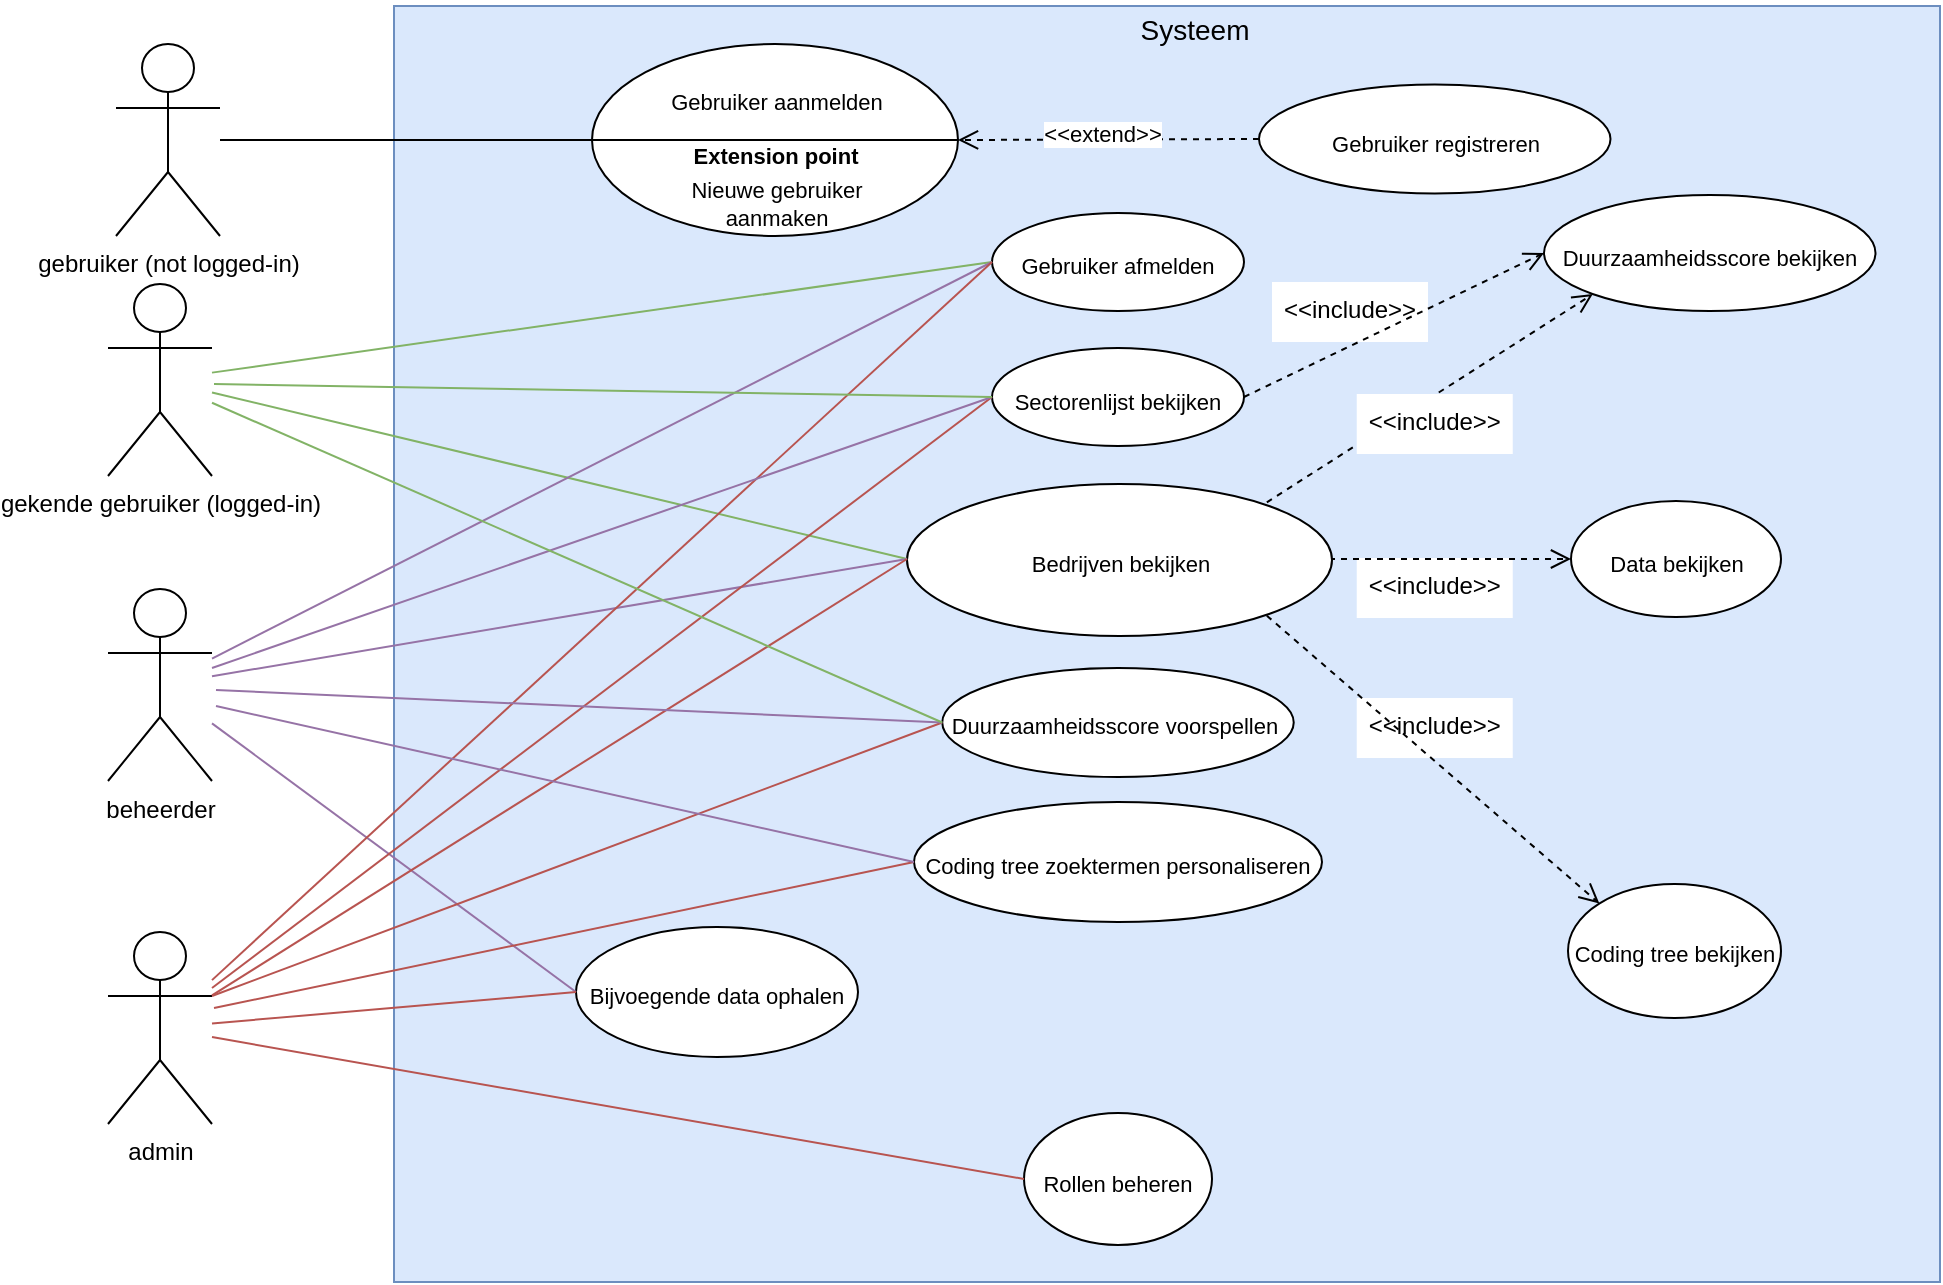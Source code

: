 <mxfile version="20.6.2" type="device"><diagram id="Z6uy-m-WRYAHLTuQcKYB" name="Page-1"><mxGraphModel dx="1194" dy="700" grid="0" gridSize="10" guides="1" tooltips="1" connect="1" arrows="1" fold="1" page="0" pageScale="1" pageWidth="850" pageHeight="1100" math="0" shadow="0"><root><mxCell id="0"/><mxCell id="1" parent="0"/><mxCell id="2tnU9UmgPzpgKUI3hO5P-17" style="rounded=0;orthogonalLoop=1;jettySize=auto;html=1;fontSize=11;strokeColor=none;endArrow=none;endFill=0;" parent="1" source="2tnU9UmgPzpgKUI3hO5P-2" edge="1"><mxGeometry relative="1" as="geometry"><mxPoint x="463" y="247" as="targetPoint"/></mxGeometry></mxCell><mxCell id="2tnU9UmgPzpgKUI3hO5P-2" value="gebruiker (not logged-in)" style="shape=umlActor;verticalLabelPosition=bottom;verticalAlign=top;html=1;outlineConnect=0;" parent="1" vertex="1"><mxGeometry x="234" y="199" width="52" height="96" as="geometry"/></mxCell><mxCell id="2tnU9UmgPzpgKUI3hO5P-4" value="" style="group;fillColor=default;recursiveResize=0;fontColor=#ffffff;strokeColor=#001DBC;rounded=0;" parent="1" vertex="1" connectable="0"><mxGeometry x="373" y="180" width="773" height="638" as="geometry"/></mxCell><mxCell id="2tnU9UmgPzpgKUI3hO5P-1" value="" style="rounded=0;whiteSpace=wrap;html=1;recursiveResize=0;fillColor=#dae8fc;strokeColor=#6c8ebf;" parent="2tnU9UmgPzpgKUI3hO5P-4" vertex="1"><mxGeometry width="773" height="638" as="geometry"/></mxCell><mxCell id="2tnU9UmgPzpgKUI3hO5P-3" value="&lt;font style=&quot;font-size: 14px;&quot;&gt;Systeem&lt;/font&gt;" style="text;html=1;align=center;verticalAlign=middle;resizable=0;points=[];autosize=1;strokeColor=none;fillColor=none;" parent="2tnU9UmgPzpgKUI3hO5P-4" vertex="1"><mxGeometry x="363.5" y="-2.5" width="72" height="29" as="geometry"/></mxCell><mxCell id="2tnU9UmgPzpgKUI3hO5P-5" value="&lt;font style=&quot;font-size: 11px;&quot;&gt;Gebruiker afmelden&lt;/font&gt;" style="ellipse;whiteSpace=wrap;html=1;fontSize=18;" parent="2tnU9UmgPzpgKUI3hO5P-4" vertex="1"><mxGeometry x="299" y="103.5" width="126" height="49" as="geometry"/></mxCell><mxCell id="2tnU9UmgPzpgKUI3hO5P-13" value="&lt;font style=&quot;font-size: 11px;&quot;&gt;Duurzaamheidsscore bekijken&lt;br&gt;&lt;/font&gt;" style="ellipse;whiteSpace=wrap;html=1;fontSize=18;" parent="2tnU9UmgPzpgKUI3hO5P-4" vertex="1"><mxGeometry x="575" y="94.5" width="165.75" height="58" as="geometry"/></mxCell><mxCell id="2tnU9UmgPzpgKUI3hO5P-12" value="&lt;font style=&quot;font-size: 11px;&quot;&gt;Duurzaamheidsscore voorspellen&amp;nbsp;&lt;br&gt;&lt;/font&gt;" style="ellipse;whiteSpace=wrap;html=1;fontSize=18;fillColor=default;" parent="2tnU9UmgPzpgKUI3hO5P-4" vertex="1"><mxGeometry x="274.12" y="331" width="175.75" height="54.5" as="geometry"/></mxCell><mxCell id="2tnU9UmgPzpgKUI3hO5P-11" value="&lt;font style=&quot;font-size: 11px;&quot;&gt;Bijvoegende data ophalen&lt;/font&gt;" style="ellipse;whiteSpace=wrap;html=1;fontSize=18;" parent="2tnU9UmgPzpgKUI3hO5P-4" vertex="1"><mxGeometry x="91" y="460.5" width="141" height="65" as="geometry"/></mxCell><mxCell id="2tnU9UmgPzpgKUI3hO5P-9" value="&lt;font style=&quot;font-size: 11px;&quot;&gt;Rollen beheren&lt;/font&gt;" style="ellipse;whiteSpace=wrap;html=1;fontSize=18;" parent="2tnU9UmgPzpgKUI3hO5P-4" vertex="1"><mxGeometry x="315" y="553.5" width="94" height="66" as="geometry"/></mxCell><mxCell id="iW7P5K7fWFP8VNpmIoKs-7" value="&lt;&lt;include&gt;&gt;" style="text;strokeColor=none;fillColor=default;spacingLeft=4;spacingRight=4;overflow=hidden;rotatable=0;points=[[0,0.5],[1,0.5]];portConstraint=eastwest;fontSize=12;" parent="2tnU9UmgPzpgKUI3hO5P-4" vertex="1"><mxGeometry x="481.37" y="346" width="78" height="30" as="geometry"/></mxCell><mxCell id="iW7P5K7fWFP8VNpmIoKs-12" value="" style="html=1;verticalAlign=bottom;endArrow=open;dashed=1;endSize=8;rounded=0;entryX=0;entryY=1;entryDx=0;entryDy=0;startArrow=none;exitX=1;exitY=0;exitDx=0;exitDy=0;" parent="2tnU9UmgPzpgKUI3hO5P-4" target="2tnU9UmgPzpgKUI3hO5P-13" edge="1"><mxGeometry x="0.04" y="-38" relative="1" as="geometry"><mxPoint x="436.422" y="248.149" as="sourcePoint"/><mxPoint x="534.5" y="362" as="targetPoint"/><mxPoint as="offset"/><Array as="points"/></mxGeometry></mxCell><mxCell id="iW7P5K7fWFP8VNpmIoKs-14" value="&lt;&lt;include&gt;&gt;" style="text;strokeColor=none;fillColor=default;spacingLeft=4;spacingRight=4;overflow=hidden;rotatable=0;points=[[0,0.5],[1,0.5]];portConstraint=eastwest;fontSize=12;" parent="2tnU9UmgPzpgKUI3hO5P-4" vertex="1"><mxGeometry x="481.37" y="276" width="78" height="30" as="geometry"/></mxCell><mxCell id="iW7P5K7fWFP8VNpmIoKs-15" value="" style="html=1;verticalAlign=bottom;endArrow=open;dashed=1;endSize=8;rounded=0;entryX=0;entryY=0.5;entryDx=0;entryDy=0;exitX=1;exitY=0.5;exitDx=0;exitDy=0;startArrow=none;" parent="2tnU9UmgPzpgKUI3hO5P-4" target="AKiTdiaNsVHcev9-vgBQ-52" edge="1"><mxGeometry x="0.04" y="-38" relative="1" as="geometry"><mxPoint x="467.5" y="276.5" as="sourcePoint"/><mxPoint x="585.5" y="276.5" as="targetPoint"/><mxPoint as="offset"/><Array as="points"/></mxGeometry></mxCell><mxCell id="iW7P5K7fWFP8VNpmIoKs-18" value="&lt;font style=&quot;font-size: 11px;&quot;&gt;Coding tree zoektermen personaliseren&lt;br&gt;&lt;/font&gt;" style="ellipse;whiteSpace=wrap;html=1;fontSize=18;fillColor=default;" parent="2tnU9UmgPzpgKUI3hO5P-4" vertex="1"><mxGeometry x="260" y="398" width="204" height="60" as="geometry"/></mxCell><mxCell id="iW7P5K7fWFP8VNpmIoKs-36" value="&lt;font style=&quot;font-size: 11px;&quot;&gt;Coding tree bekijken&lt;br&gt;&lt;/font&gt;" style="ellipse;whiteSpace=wrap;html=1;strokeColor=default;fontSize=14;fillColor=default;gradientColor=none;" parent="2tnU9UmgPzpgKUI3hO5P-4" vertex="1"><mxGeometry x="587" y="439" width="106.5" height="67" as="geometry"/></mxCell><mxCell id="iW7P5K7fWFP8VNpmIoKs-49" value="" style="html=1;verticalAlign=bottom;endArrow=open;dashed=1;endSize=8;rounded=0;entryX=0;entryY=0;entryDx=0;entryDy=0;exitX=1;exitY=1;exitDx=0;exitDy=0;" parent="2tnU9UmgPzpgKUI3hO5P-4" target="iW7P5K7fWFP8VNpmIoKs-36" edge="1"><mxGeometry x="0.04" y="-38" relative="1" as="geometry"><mxPoint x="436.422" y="304.851" as="sourcePoint"/><mxPoint x="578.25" y="123.5" as="targetPoint"/><mxPoint as="offset"/><Array as="points"/></mxGeometry></mxCell><mxCell id="iW7P5K7fWFP8VNpmIoKs-51" value="&lt;&lt;include&gt;&gt;" style="text;strokeColor=none;fillColor=default;spacingLeft=4;spacingRight=4;overflow=hidden;rotatable=0;points=[[0,0.5],[1,0.5]];portConstraint=eastwest;fontSize=12;" parent="2tnU9UmgPzpgKUI3hO5P-4" vertex="1"><mxGeometry x="439" y="138" width="78" height="30" as="geometry"/></mxCell><mxCell id="AKiTdiaNsVHcev9-vgBQ-10" value="&lt;font style=&quot;font-size: 11px;&quot;&gt;Gebruiker registreren&lt;br&gt;&lt;/font&gt;" style="ellipse;whiteSpace=wrap;html=1;fontSize=18;fillColor=default;" parent="2tnU9UmgPzpgKUI3hO5P-4" vertex="1"><mxGeometry x="432.5" y="39.25" width="175.75" height="54.5" as="geometry"/></mxCell><mxCell id="AKiTdiaNsVHcev9-vgBQ-11" value="&amp;lt;&amp;lt;extend&amp;gt;&amp;gt;" style="html=1;verticalAlign=bottom;endArrow=open;dashed=1;endSize=8;rounded=0;exitX=0;exitY=0.5;exitDx=0;exitDy=0;entryX=1;entryY=0.5;entryDx=0;entryDy=0;" parent="2tnU9UmgPzpgKUI3hO5P-4" source="AKiTdiaNsVHcev9-vgBQ-10" target="AKiTdiaNsVHcev9-vgBQ-12" edge="1"><mxGeometry x="0.043" y="6" relative="1" as="geometry"><mxPoint x="-524" y="-95.5" as="sourcePoint"/><mxPoint x="-260" y="-157" as="targetPoint"/><mxPoint as="offset"/></mxGeometry></mxCell><mxCell id="AKiTdiaNsVHcev9-vgBQ-12" value="" style="shape=lineEllipse;perimeter=ellipsePerimeter;whiteSpace=wrap;html=1;backgroundOutline=1;strokeColor=default;fontSize=11;fillColor=default;gradientColor=none;" parent="2tnU9UmgPzpgKUI3hO5P-4" vertex="1"><mxGeometry x="99" y="19" width="183" height="96" as="geometry"/></mxCell><mxCell id="AKiTdiaNsVHcev9-vgBQ-13" value="Gebruiker aanmelden" style="text;html=1;strokeColor=none;fillColor=none;align=center;verticalAlign=middle;whiteSpace=wrap;rounded=0;fontSize=11;" parent="2tnU9UmgPzpgKUI3hO5P-4" vertex="1"><mxGeometry x="101" y="33" width="181" height="30" as="geometry"/></mxCell><mxCell id="AKiTdiaNsVHcev9-vgBQ-14" value="&lt;b&gt;Extension point&lt;/b&gt;" style="text;html=1;strokeColor=none;fillColor=none;align=center;verticalAlign=middle;whiteSpace=wrap;rounded=0;fontSize=11;" parent="2tnU9UmgPzpgKUI3hO5P-4" vertex="1"><mxGeometry x="148" y="59.5" width="86" height="30" as="geometry"/></mxCell><mxCell id="AKiTdiaNsVHcev9-vgBQ-15" value="Nieuwe gebruiker aanmaken" style="text;html=1;strokeColor=none;fillColor=none;align=center;verticalAlign=middle;whiteSpace=wrap;rounded=0;fontSize=11;" parent="2tnU9UmgPzpgKUI3hO5P-4" vertex="1"><mxGeometry x="126" y="86.5" width="130.5" height="25.5" as="geometry"/></mxCell><mxCell id="AKiTdiaNsVHcev9-vgBQ-16" value="&lt;font style=&quot;font-size: 11px;&quot;&gt;Sectorenlijst bekijken&lt;/font&gt;" style="ellipse;whiteSpace=wrap;html=1;fontSize=18;" parent="2tnU9UmgPzpgKUI3hO5P-4" vertex="1"><mxGeometry x="299" y="171" width="126" height="49" as="geometry"/></mxCell><mxCell id="AKiTdiaNsVHcev9-vgBQ-20" value="" style="html=1;verticalAlign=bottom;endArrow=open;dashed=1;endSize=8;rounded=0;entryX=0;entryY=0.5;entryDx=0;entryDy=0;startArrow=none;exitX=1;exitY=0.5;exitDx=0;exitDy=0;" parent="2tnU9UmgPzpgKUI3hO5P-4" source="AKiTdiaNsVHcev9-vgBQ-16" target="2tnU9UmgPzpgKUI3hO5P-13" edge="1"><mxGeometry x="0.04" y="-38" relative="1" as="geometry"><mxPoint x="446.317" y="258.109" as="sourcePoint"/><mxPoint x="677.75" y="236.5" as="targetPoint"/><mxPoint as="offset"/><Array as="points"/></mxGeometry></mxCell><mxCell id="AKiTdiaNsVHcev9-vgBQ-21" value="&lt;&lt;include&gt;&gt;" style="text;strokeColor=none;fillColor=default;spacingLeft=4;spacingRight=4;overflow=hidden;rotatable=0;points=[[0,0.5],[1,0.5]];portConstraint=eastwest;fontSize=12;" parent="2tnU9UmgPzpgKUI3hO5P-4" vertex="1"><mxGeometry x="481.37" y="194" width="78" height="30" as="geometry"/></mxCell><mxCell id="AKiTdiaNsVHcev9-vgBQ-52" value="&lt;font style=&quot;font-size: 11px;&quot;&gt;Data bekijken&lt;br&gt;&lt;/font&gt;" style="ellipse;whiteSpace=wrap;html=1;fontSize=18;" parent="2tnU9UmgPzpgKUI3hO5P-4" vertex="1"><mxGeometry x="588.5" y="247.5" width="105" height="58" as="geometry"/></mxCell><mxCell id="AKiTdiaNsVHcev9-vgBQ-59" value="&lt;font style=&quot;font-size: 11px;&quot;&gt;Bedrijven bekijken&lt;br&gt;&lt;/font&gt;" style="ellipse;whiteSpace=wrap;html=1;fontSize=18;" parent="2tnU9UmgPzpgKUI3hO5P-4" vertex="1"><mxGeometry x="256.5" y="239" width="212.5" height="76" as="geometry"/></mxCell><mxCell id="2tnU9UmgPzpgKUI3hO5P-18" style="edgeStyle=none;rounded=0;orthogonalLoop=1;jettySize=auto;html=1;fontSize=11;endArrow=none;endFill=0;entryX=0;entryY=0.5;entryDx=0;entryDy=0;" parent="1" source="2tnU9UmgPzpgKUI3hO5P-2" target="AKiTdiaNsVHcev9-vgBQ-12" edge="1"><mxGeometry relative="1" as="geometry"><mxPoint x="477" y="245" as="targetPoint"/></mxGeometry></mxCell><mxCell id="2tnU9UmgPzpgKUI3hO5P-22" style="edgeStyle=none;rounded=0;orthogonalLoop=1;jettySize=auto;html=1;entryX=0;entryY=0.5;entryDx=0;entryDy=0;fontSize=11;endArrow=none;endFill=0;fillColor=#d5e8d4;strokeColor=#82b366;" parent="1" source="2tnU9UmgPzpgKUI3hO5P-21" target="2tnU9UmgPzpgKUI3hO5P-5" edge="1"><mxGeometry relative="1" as="geometry"/></mxCell><mxCell id="2tnU9UmgPzpgKUI3hO5P-23" style="edgeStyle=none;rounded=0;orthogonalLoop=1;jettySize=auto;html=1;fontSize=11;endArrow=none;endFill=0;fillColor=#d5e8d4;strokeColor=#82b366;entryX=0;entryY=0.5;entryDx=0;entryDy=0;" parent="1" source="2tnU9UmgPzpgKUI3hO5P-21" edge="1"><mxGeometry relative="1" as="geometry"><mxPoint x="629.5" y="456.5" as="targetPoint"/></mxGeometry></mxCell><mxCell id="2tnU9UmgPzpgKUI3hO5P-21" value="gekende gebruiker (logged-in)" style="shape=umlActor;verticalLabelPosition=bottom;verticalAlign=top;html=1;outlineConnect=0;" parent="1" vertex="1"><mxGeometry x="230" y="319" width="52" height="96" as="geometry"/></mxCell><mxCell id="2tnU9UmgPzpgKUI3hO5P-30" style="edgeStyle=none;rounded=0;orthogonalLoop=1;jettySize=auto;html=1;entryX=0;entryY=0.5;entryDx=0;entryDy=0;fontSize=11;endArrow=none;endFill=0;fillColor=#e1d5e7;strokeColor=#9673a6;" parent="1" source="2tnU9UmgPzpgKUI3hO5P-27" target="2tnU9UmgPzpgKUI3hO5P-5" edge="1"><mxGeometry relative="1" as="geometry"/></mxCell><mxCell id="2tnU9UmgPzpgKUI3hO5P-31" style="edgeStyle=none;rounded=0;orthogonalLoop=1;jettySize=auto;html=1;fontSize=11;endArrow=none;endFill=0;fillColor=#e1d5e7;strokeColor=#9673a6;entryX=0;entryY=0.5;entryDx=0;entryDy=0;" parent="1" source="2tnU9UmgPzpgKUI3hO5P-27" edge="1"><mxGeometry relative="1" as="geometry"><mxPoint x="629.5" y="456.5" as="targetPoint"/></mxGeometry></mxCell><mxCell id="2tnU9UmgPzpgKUI3hO5P-34" style="edgeStyle=none;rounded=0;orthogonalLoop=1;jettySize=auto;html=1;entryX=0;entryY=0.5;entryDx=0;entryDy=0;fontSize=11;endArrow=none;endFill=0;fillColor=#e1d5e7;strokeColor=#9673a6;" parent="1" source="2tnU9UmgPzpgKUI3hO5P-27" target="2tnU9UmgPzpgKUI3hO5P-11" edge="1"><mxGeometry relative="1" as="geometry"/></mxCell><mxCell id="2tnU9UmgPzpgKUI3hO5P-27" value="beheerder" style="shape=umlActor;verticalLabelPosition=bottom;verticalAlign=top;html=1;outlineConnect=0;" parent="1" vertex="1"><mxGeometry x="230" y="471.5" width="52" height="96" as="geometry"/></mxCell><mxCell id="2tnU9UmgPzpgKUI3hO5P-39" style="edgeStyle=none;rounded=0;orthogonalLoop=1;jettySize=auto;html=1;entryX=0;entryY=0.5;entryDx=0;entryDy=0;fontSize=11;endArrow=none;endFill=0;fillColor=#f8cecc;strokeColor=#b85450;" parent="1" source="2tnU9UmgPzpgKUI3hO5P-38" target="2tnU9UmgPzpgKUI3hO5P-5" edge="1"><mxGeometry relative="1" as="geometry"/></mxCell><mxCell id="2tnU9UmgPzpgKUI3hO5P-40" style="edgeStyle=none;rounded=0;orthogonalLoop=1;jettySize=auto;html=1;fontSize=11;endArrow=none;endFill=0;fillColor=#f8cecc;strokeColor=#b85450;entryX=0;entryY=0.5;entryDx=0;entryDy=0;" parent="1" source="2tnU9UmgPzpgKUI3hO5P-38" edge="1"><mxGeometry relative="1" as="geometry"><mxPoint x="629.5" y="456.5" as="targetPoint"/></mxGeometry></mxCell><mxCell id="2tnU9UmgPzpgKUI3hO5P-43" style="edgeStyle=none;rounded=0;orthogonalLoop=1;jettySize=auto;html=1;entryX=0;entryY=0.5;entryDx=0;entryDy=0;fontSize=11;endArrow=none;endFill=0;fillColor=#f8cecc;strokeColor=#b85450;" parent="1" source="2tnU9UmgPzpgKUI3hO5P-38" target="2tnU9UmgPzpgKUI3hO5P-11" edge="1"><mxGeometry relative="1" as="geometry"/></mxCell><mxCell id="2tnU9UmgPzpgKUI3hO5P-45" style="edgeStyle=none;rounded=0;orthogonalLoop=1;jettySize=auto;html=1;entryX=0;entryY=0.5;entryDx=0;entryDy=0;fontSize=11;endArrow=none;endFill=0;fillColor=#f8cecc;strokeColor=#b85450;" parent="1" source="2tnU9UmgPzpgKUI3hO5P-38" target="2tnU9UmgPzpgKUI3hO5P-9" edge="1"><mxGeometry relative="1" as="geometry"/></mxCell><mxCell id="2tnU9UmgPzpgKUI3hO5P-38" value="admin" style="shape=umlActor;verticalLabelPosition=bottom;verticalAlign=top;html=1;outlineConnect=0;" parent="1" vertex="1"><mxGeometry x="230" y="643" width="52" height="96" as="geometry"/></mxCell><mxCell id="AKiTdiaNsVHcev9-vgBQ-17" style="edgeStyle=none;rounded=0;orthogonalLoop=1;jettySize=auto;html=1;entryX=0;entryY=0.5;entryDx=0;entryDy=0;fontSize=11;endArrow=none;endFill=0;fillColor=#f8cecc;strokeColor=#b85450;" parent="1" target="AKiTdiaNsVHcev9-vgBQ-16" edge="1"><mxGeometry relative="1" as="geometry"><mxPoint x="282" y="671" as="sourcePoint"/><mxPoint x="682" y="318" as="targetPoint"/></mxGeometry></mxCell><mxCell id="AKiTdiaNsVHcev9-vgBQ-18" style="edgeStyle=none;rounded=0;orthogonalLoop=1;jettySize=auto;html=1;entryX=0;entryY=0.5;entryDx=0;entryDy=0;fontSize=11;endArrow=none;endFill=0;fillColor=#e1d5e7;strokeColor=#9673a6;" parent="1" target="AKiTdiaNsVHcev9-vgBQ-16" edge="1"><mxGeometry relative="1" as="geometry"><mxPoint x="282" y="511" as="sourcePoint"/><mxPoint x="682" y="318" as="targetPoint"/></mxGeometry></mxCell><mxCell id="AKiTdiaNsVHcev9-vgBQ-19" style="edgeStyle=none;rounded=0;orthogonalLoop=1;jettySize=auto;html=1;entryX=0;entryY=0.5;entryDx=0;entryDy=0;fontSize=11;endArrow=none;endFill=0;fillColor=#d5e8d4;strokeColor=#82b366;" parent="1" target="AKiTdiaNsVHcev9-vgBQ-16" edge="1"><mxGeometry relative="1" as="geometry"><mxPoint x="283" y="369" as="sourcePoint"/><mxPoint x="682.0" y="318" as="targetPoint"/></mxGeometry></mxCell><mxCell id="AKiTdiaNsVHcev9-vgBQ-53" style="edgeStyle=none;rounded=0;orthogonalLoop=1;jettySize=auto;html=1;fontSize=11;endArrow=none;endFill=0;fillColor=#f8cecc;strokeColor=#b85450;entryX=0;entryY=0.5;entryDx=0;entryDy=0;exitX=1;exitY=0.333;exitDx=0;exitDy=0;exitPerimeter=0;" parent="1" source="2tnU9UmgPzpgKUI3hO5P-38" target="2tnU9UmgPzpgKUI3hO5P-12" edge="1"><mxGeometry relative="1" as="geometry"><mxPoint x="639.5" y="466.5" as="targetPoint"/><mxPoint x="292.0" y="684.676" as="sourcePoint"/></mxGeometry></mxCell><mxCell id="AKiTdiaNsVHcev9-vgBQ-54" style="edgeStyle=none;rounded=0;orthogonalLoop=1;jettySize=auto;html=1;fontSize=11;endArrow=none;endFill=0;fillColor=#f8cecc;strokeColor=#b85450;entryX=0;entryY=0.5;entryDx=0;entryDy=0;" parent="1" target="iW7P5K7fWFP8VNpmIoKs-18" edge="1"><mxGeometry relative="1" as="geometry"><mxPoint x="657.12" y="548.25" as="targetPoint"/><mxPoint x="283" y="681" as="sourcePoint"/></mxGeometry></mxCell><mxCell id="AKiTdiaNsVHcev9-vgBQ-55" style="edgeStyle=none;rounded=0;orthogonalLoop=1;jettySize=auto;html=1;fontSize=11;endArrow=none;endFill=0;fillColor=#e1d5e7;strokeColor=#9673a6;entryX=0;entryY=0.5;entryDx=0;entryDy=0;" parent="1" target="2tnU9UmgPzpgKUI3hO5P-12" edge="1"><mxGeometry relative="1" as="geometry"><mxPoint x="639.5" y="466.5" as="targetPoint"/><mxPoint x="284" y="522" as="sourcePoint"/></mxGeometry></mxCell><mxCell id="AKiTdiaNsVHcev9-vgBQ-56" style="edgeStyle=none;rounded=0;orthogonalLoop=1;jettySize=auto;html=1;fontSize=11;endArrow=none;endFill=0;fillColor=#e1d5e7;strokeColor=#9673a6;entryX=0;entryY=0.5;entryDx=0;entryDy=0;" parent="1" target="iW7P5K7fWFP8VNpmIoKs-18" edge="1"><mxGeometry relative="1" as="geometry"><mxPoint x="657.12" y="548.25" as="targetPoint"/><mxPoint x="284" y="530" as="sourcePoint"/></mxGeometry></mxCell><mxCell id="AKiTdiaNsVHcev9-vgBQ-57" style="edgeStyle=none;rounded=0;orthogonalLoop=1;jettySize=auto;html=1;fontSize=11;endArrow=none;endFill=0;fillColor=#d5e8d4;strokeColor=#82b366;entryX=0;entryY=0.5;entryDx=0;entryDy=0;" parent="1" source="2tnU9UmgPzpgKUI3hO5P-21" target="2tnU9UmgPzpgKUI3hO5P-12" edge="1"><mxGeometry relative="1" as="geometry"><mxPoint x="639.5" y="466.5" as="targetPoint"/><mxPoint x="292" y="383.23" as="sourcePoint"/></mxGeometry></mxCell></root></mxGraphModel></diagram></mxfile>